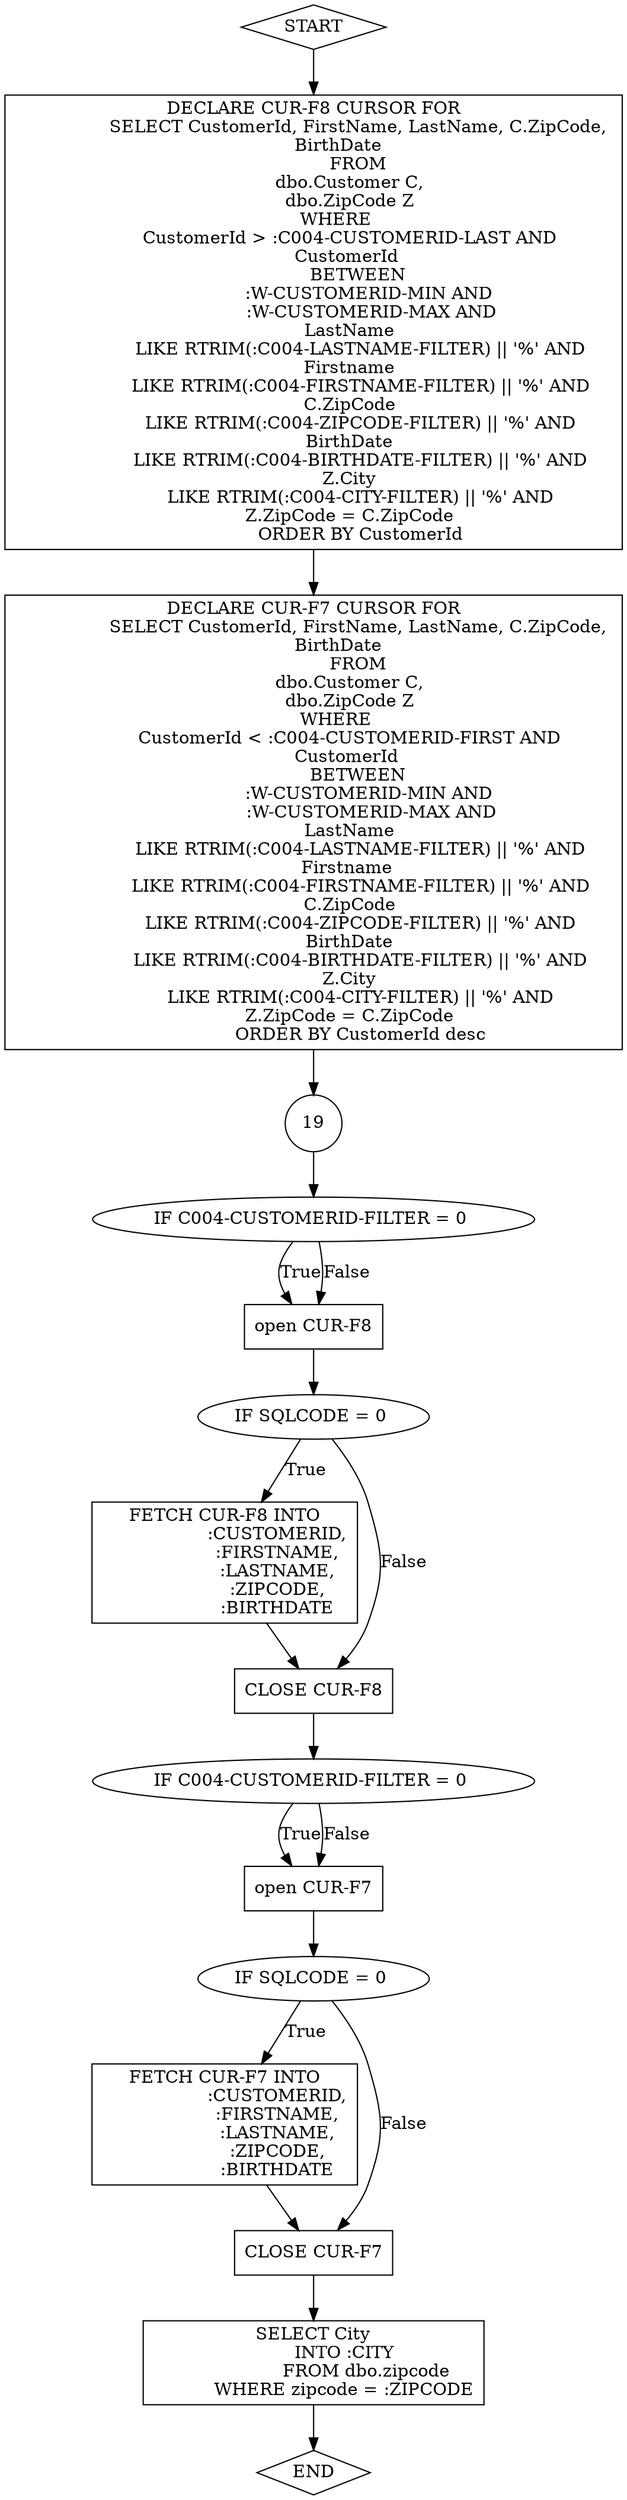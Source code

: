 digraph "control-flow" {
	node [shape=diamond]
	64 [label=START]
	node [shape=box]
	0 [label="DECLARE CUR-F8 CURSOR FOR
		 SELECT CustomerId, FirstName, LastName, C.ZipCode, 
         BirthDate
		 FROM 
             dbo.Customer C,
             dbo.ZipCode Z
         WHERE 
             CustomerId > :C004-CUSTOMERID-LAST AND
             CustomerId 
                 BETWEEN 
                     :W-CUSTOMERID-MIN AND 
                     :W-CUSTOMERID-MAX AND
             LastName
                 LIKE RTRIM(:C004-LASTNAME-FILTER) || '%' AND
             Firstname
                 LIKE RTRIM(:C004-FIRSTNAME-FILTER) || '%' AND
             C.ZipCode
                 LIKE RTRIM(:C004-ZIPCODE-FILTER) || '%' AND
             BirthDate
                 LIKE RTRIM(:C004-BIRTHDATE-FILTER) || '%' AND
             Z.City
                 LIKE RTRIM(:C004-CITY-FILTER) || '%' AND
             Z.ZipCode = C.ZipCode
		 ORDER BY CustomerId"]
	node [shape=box]
	1 [label="DECLARE CUR-F7 CURSOR FOR
		 SELECT CustomerId, FirstName, LastName, C.ZipCode, 
         BirthDate
		 FROM 
             dbo.Customer C,
             dbo.ZipCode Z
         WHERE 
             CustomerId < :C004-CUSTOMERID-FIRST AND
             CustomerId 
                 BETWEEN 
                     :W-CUSTOMERID-MIN AND 
                     :W-CUSTOMERID-MAX AND
             LastName
                 LIKE RTRIM(:C004-LASTNAME-FILTER) || '%' AND
             Firstname 
                 LIKE RTRIM(:C004-FIRSTNAME-FILTER) || '%' AND
             C.ZipCode
                 LIKE RTRIM(:C004-ZIPCODE-FILTER) || '%' AND
             BirthDate
                 LIKE RTRIM(:C004-BIRTHDATE-FILTER) || '%' AND
             Z.City
                 LIKE RTRIM(:C004-CITY-FILTER) || '%' AND
             Z.ZipCode = C.ZipCode
		 ORDER BY CustomerId desc"]
	node [shape=circle]
	99 [label=19]
	node [shape=ellipse]
	45 [label="IF C004-CUSTOMERID-FILTER = 0 "]
	node [shape=box]
	48 [label="open CUR-F8"]
	node [shape=ellipse]
	49 [label="IF SQLCODE = 0 "]
	node [shape=box]
	50 [label="FETCH CUR-F8 INTO
		   :CUSTOMERID,
		   :FIRSTNAME,
		   :LASTNAME,
		   :ZIPCODE,
		   :BIRTHDATE"]
	node [shape=box]
	53 [label="CLOSE CUR-F8"]
	node [shape=ellipse]
	54 [label="IF C004-CUSTOMERID-FILTER = 0 "]
	node [shape=box]
	57 [label="open CUR-F7"]
	node [shape=ellipse]
	58 [label="IF SQLCODE = 0 "]
	node [shape=box]
	59 [label="FETCH CUR-F7 INTO
		   :CUSTOMERID,
		   :FIRSTNAME,
		   :LASTNAME,
		   :ZIPCODE,
		   :BIRTHDATE"]
	node [shape=box]
	62 [label="CLOSE CUR-F7"]
	node [shape=box]
	63 [label="SELECT City
           INTO :CITY
		   FROM dbo.zipcode
           WHERE zipcode = :ZIPCODE"]
	node [shape=diamond]
	97 [label=END]
	64 -> 0
	0 -> 1
	1 -> 99
	99 -> 45
	45 -> 48 [label=True]
	45 -> 48 [label=False]
	48 -> 49
	49 -> 50 [label=True]
	49 -> 53 [label=False]
	50 -> 53
	53 -> 54
	54 -> 57 [label=True]
	54 -> 57 [label=False]
	57 -> 58
	58 -> 59 [label=True]
	58 -> 62 [label=False]
	59 -> 62
	62 -> 63
	63 -> 97
}
